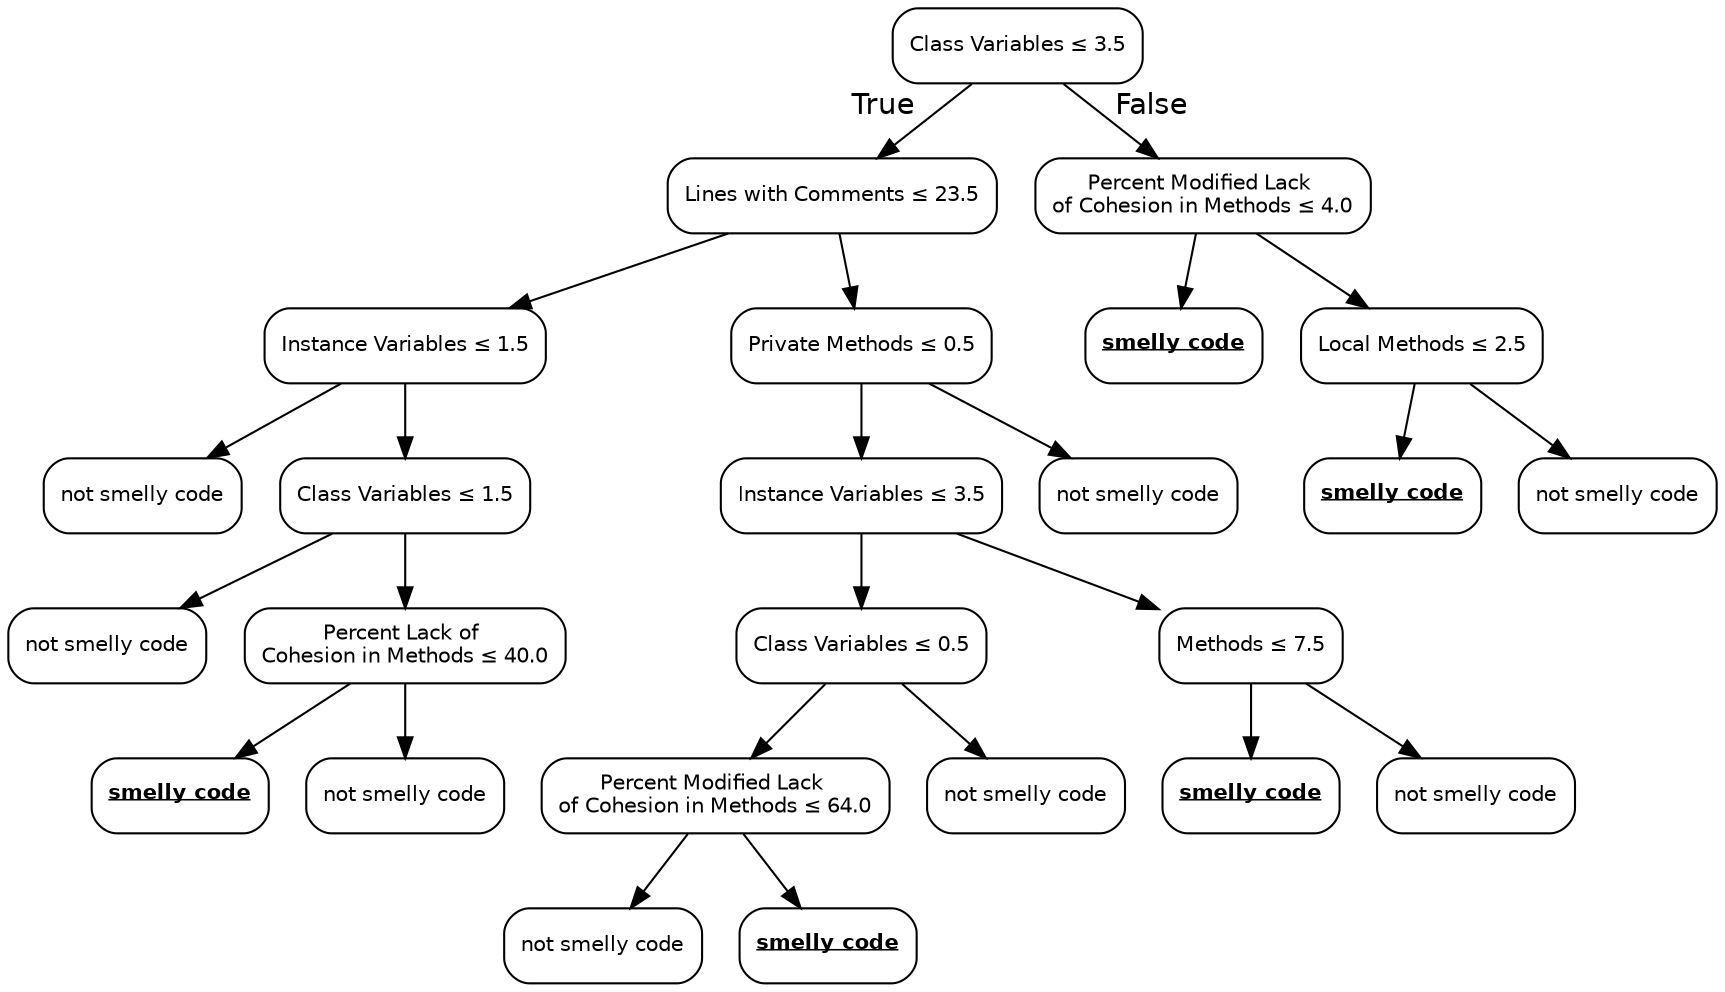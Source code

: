 digraph Tree {
node [color="black", fontname=helvetica, shape=box, style="rounded", width=0.5, fontsize=10];
edge [fontname=helvetica];
0 [label=<Class Variables &le; 3.5>];
1 [label=<Lines with Comments &le; 23.5>];
0 -> 1  [headlabel="True", labelangle=45, labeldistance="2.5"];
3 [label=<Instance Variables &le; 1.5>];
1 -> 3;
13 [label=<not smelly code>];
3 -> 13;
14 [label=<Class Variables &le; 1.5>];
3 -> 14;
17 [label=<not smelly code>];
14 -> 17;
18 [label=<Percent Lack of <br/>Cohesion in Methods &le; 40.0>];
14 -> 18;
19 [label=<<u><b>smelly code</b></u>>];
18 -> 19;
20 [label=<not smelly code>];
18 -> 20;
4 [label=<Private Methods &le; 0.5>];
1 -> 4;
7 [label=<Instance Variables &le; 3.5>];
4 -> 7;
9 [label=<Class Variables &le; 0.5>];
7 -> 9;
21 [label=<Percent Modified Lack <br/>of Cohesion in Methods &le; 64.0>];
9 -> 21;
23 [label=<not smelly code>];
21 -> 23;
24 [label=<<u><b>smelly code</b></u>>];
21 -> 24;
22 [label=<not smelly code>];
9 -> 22;
10 [label=<Methods &le; 7.5>];
7 -> 10;
11 [label=<<u><b>smelly code</b></u>>];
10 -> 11;
12 [label=<not smelly code>];
10 -> 12;
8 [label=<not smelly code>];
4 -> 8;
2 [label=<Percent Modified Lack <br/>of Cohesion in Methods &le; 4.0>];
0 -> 2  [headlabel="False", labelangle="-45", labeldistance="2.5"];
5 [label=<<u><b>smelly code</b></u>>];
2 -> 5;
6 [label=<Local Methods &le; 2.5>];
2 -> 6;
15 [label=<<u><b>smelly code</b></u>>];
6 -> 15;
16 [label=<not smelly code>];
6 -> 16;
}
